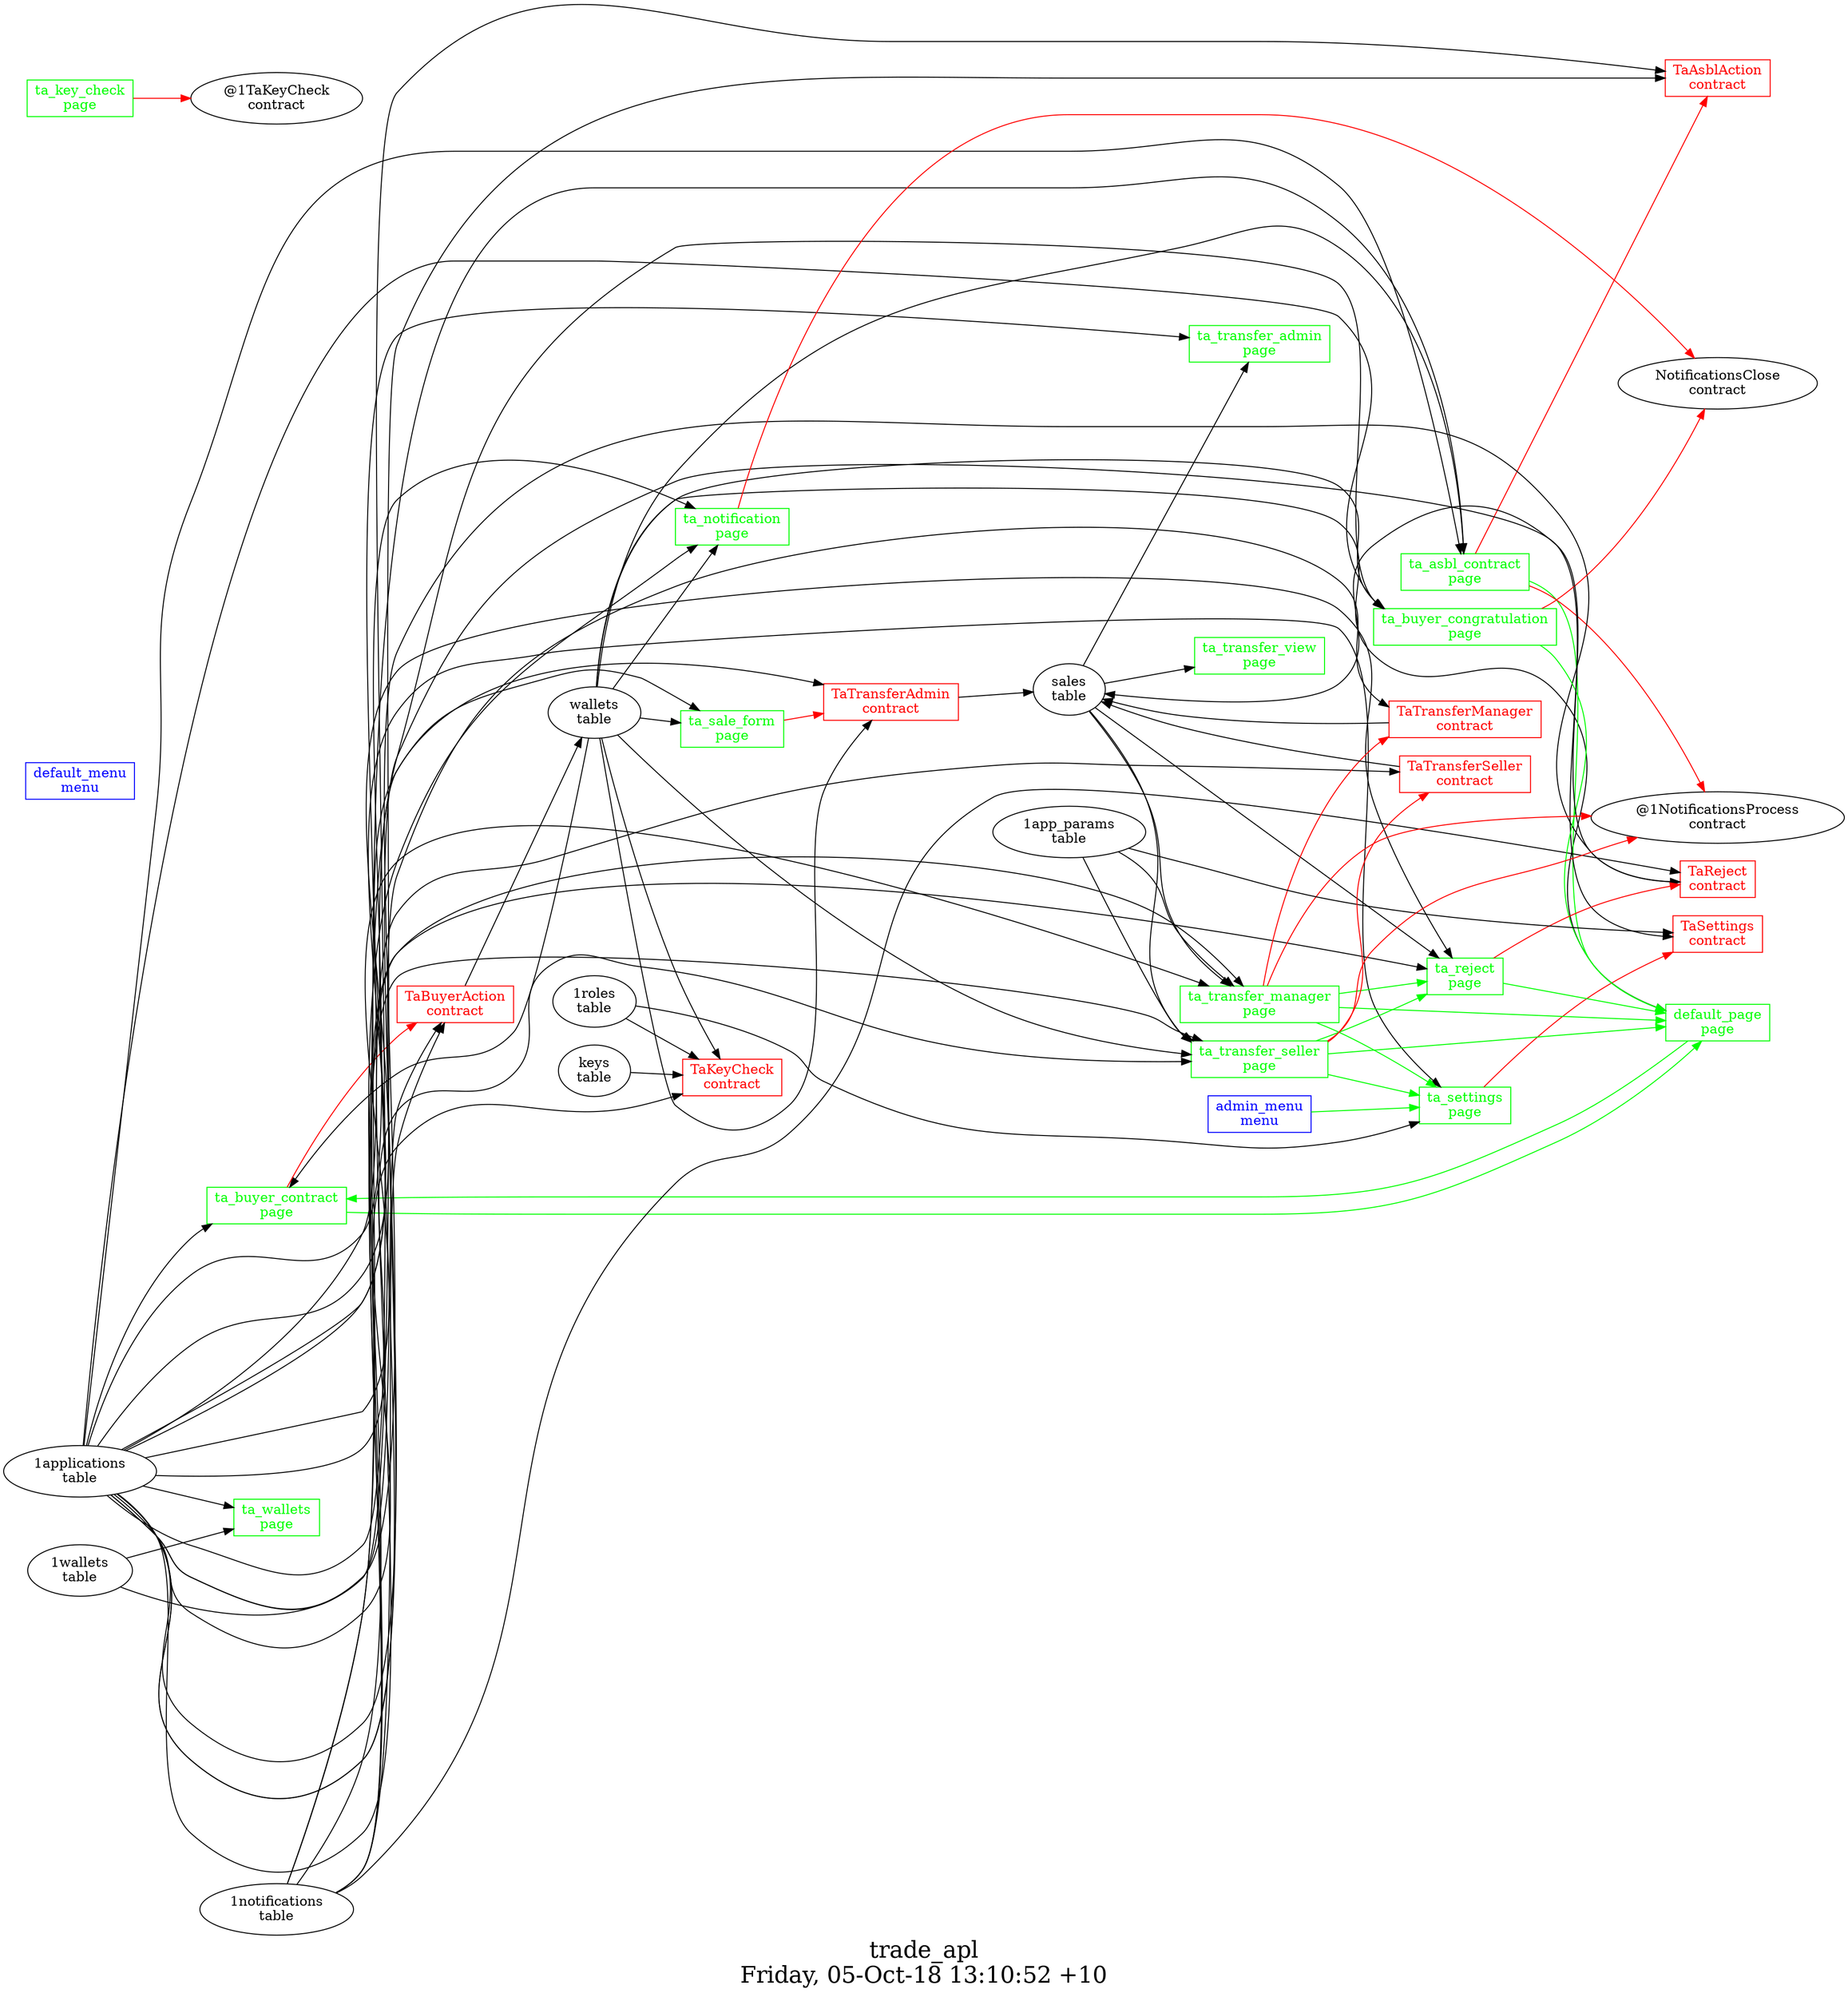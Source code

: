 digraph G {
fontsize="24";
label="trade_apl\nFriday, 05-Oct-18 13:10:52 +10";
nojustify=true;
ordering=out;
rankdir=LR;
size="30";
"admin_menu\nmenu" -> "ta_settings\npage"  [ color=green ]
"admin_menu\nmenu" [color=blue, fontcolor=blue, group=menus, shape=record];
"default_menu\nmenu" [color=blue, fontcolor=blue, group=menus, shape=record];
"wallets\ntable" -> "default_page\npage"
"default_page\npage" -> "ta_buyer_contract\npage"  [ color=green ]
"default_page\npage" [color=green, fontcolor=green, group=pages, shape=record];
"ta_asbl_contract\npage" -> "TaAsblAction\ncontract"  [ color=red ]
"ta_asbl_contract\npage" -> "@1NotificationsProcess\ncontract"  [ color=red ]
"1applications\ntable" -> "ta_asbl_contract\npage"
"1notifications\ntable" -> "ta_asbl_contract\npage"
"wallets\ntable" -> "ta_asbl_contract\npage"
"ta_asbl_contract\npage" -> "default_page\npage"  [ color=green ]
"ta_asbl_contract\npage" [color=green, fontcolor=green, group=pages, shape=record];
"ta_buyer_congratulation\npage" -> "NotificationsClose\ncontract"  [ color=red ]
"1applications\ntable" -> "ta_buyer_congratulation\npage"
"1notifications\ntable" -> "ta_buyer_congratulation\npage"
"wallets\ntable" -> "ta_buyer_congratulation\npage"
"ta_buyer_congratulation\npage" -> "default_page\npage"  [ color=green ]
"ta_buyer_congratulation\npage" [color=green, fontcolor=green, group=pages, shape=record];
"ta_buyer_contract\npage" -> "TaBuyerAction\ncontract"  [ color=red ]
"1applications\ntable" -> "ta_buyer_contract\npage"
"wallets\ntable" -> "ta_buyer_contract\npage"
"ta_buyer_contract\npage" -> "default_page\npage"  [ color=green ]
"ta_buyer_contract\npage" [color=green, fontcolor=green, group=pages, shape=record];
"ta_key_check\npage" -> "@1TaKeyCheck\ncontract"  [ color=red ]
"ta_key_check\npage" [color=green, fontcolor=green, group=pages, shape=record];
"ta_notification\npage" -> "NotificationsClose\ncontract"  [ color=red ]
"1applications\ntable" -> "ta_notification\npage"
"1notifications\ntable" -> "ta_notification\npage"
"wallets\ntable" -> "ta_notification\npage"
"ta_notification\npage" [color=green, fontcolor=green, group=pages, shape=record];
"ta_reject\npage" -> "TaReject\ncontract"  [ color=red ]
"1applications\ntable" -> "ta_reject\npage"
"1notifications\ntable" -> "ta_reject\npage"
"sales\ntable" -> "ta_reject\npage"
"ta_reject\npage" -> "default_page\npage"  [ color=green ]
"ta_reject\npage" [color=green, fontcolor=green, group=pages, shape=record];
"ta_sale_form\npage" -> "TaTransferAdmin\ncontract"  [ color=red ]
"1applications\ntable" -> "ta_sale_form\npage"
"wallets\ntable" -> "ta_sale_form\npage"
"ta_sale_form\npage" [color=green, fontcolor=green, group=pages, shape=record];
"ta_settings\npage" -> "TaSettings\ncontract"  [ color=red ]
"1applications\ntable" -> "ta_settings\npage"
"1roles\ntable" -> "ta_settings\npage"
"ta_settings\npage" [color=green, fontcolor=green, group=pages, shape=record];
"1applications\ntable" -> "ta_transfer_admin\npage"
"sales\ntable" -> "ta_transfer_admin\npage"
"ta_transfer_admin\npage" [color=green, fontcolor=green, group=pages, shape=record];
"ta_transfer_manager\npage" -> "TaTransferManager\ncontract"  [ color=red ]
"ta_transfer_manager\npage" -> "@1NotificationsProcess\ncontract"  [ color=red ]
"1applications\ntable" -> "ta_transfer_manager\npage"
"1notifications\ntable" -> "ta_transfer_manager\npage"
"sales\ntable" -> "ta_transfer_manager\npage"
"1app_params\ntable" -> "ta_transfer_manager\npage"
"ta_transfer_manager\npage" -> "ta_reject\npage"  [ color=green ]
"ta_transfer_manager\npage" -> "default_page\npage"  [ color=green ]
"ta_transfer_manager\npage" -> "ta_settings\npage"  [ color=green ]
"ta_transfer_manager\npage" [color=green, fontcolor=green, group=pages, shape=record];
"ta_transfer_seller\npage" -> "TaTransferSeller\ncontract"  [ color=red ]
"ta_transfer_seller\npage" -> "@1NotificationsProcess\ncontract"  [ color=red ]
"1applications\ntable" -> "ta_transfer_seller\npage"
"1notifications\ntable" -> "ta_transfer_seller\npage"
"sales\ntable" -> "ta_transfer_seller\npage"
"wallets\ntable" -> "ta_transfer_seller\npage"
"1app_params\ntable" -> "ta_transfer_seller\npage"
"ta_transfer_seller\npage" -> "ta_reject\npage"  [ color=green ]
"ta_transfer_seller\npage" -> "default_page\npage"  [ color=green ]
"ta_transfer_seller\npage" -> "ta_settings\npage"  [ color=green ]
"ta_transfer_seller\npage" [color=green, fontcolor=green, group=pages, shape=record];
"sales\ntable" -> "ta_transfer_view\npage"
"ta_transfer_view\npage" [color=green, fontcolor=green, group=pages, shape=record];
"1applications\ntable" -> "ta_wallets\npage"
"1wallets\ntable" -> "ta_wallets\npage"
"ta_wallets\npage" [color=green, fontcolor=green, group=pages, shape=record];
"1applications\ntable" -> "TaAsblAction\ncontract"
"1wallets\ntable" -> "TaAsblAction\ncontract"
"TaAsblAction\ncontract" [color=red, fontcolor=red, group=contracts, shape=record];
"TaBuyerAction\ncontract" -> "wallets\ntable"  [ color="" ]
"1applications\ntable" -> "TaBuyerAction\ncontract"
"1notifications\ntable" -> "TaBuyerAction\ncontract"
"TaBuyerAction\ncontract" [color=red, fontcolor=red, group=contracts, shape=record];
"wallets\ntable" -> "TaKeyCheck\ncontract"
"keys\ntable" -> "TaKeyCheck\ncontract"
"1applications\ntable" -> "TaKeyCheck\ncontract"
"1roles\ntable" -> "TaKeyCheck\ncontract"
"TaKeyCheck\ncontract" [color=red, fontcolor=red, group=contracts, shape=record];
"TaReject\ncontract" -> "sales\ntable"  [ color="" ]
"1applications\ntable" -> "TaReject\ncontract"
"1notifications\ntable" -> "TaReject\ncontract"
"TaReject\ncontract" [color=red, fontcolor=red, group=contracts, shape=record];
"1applications\ntable" -> "TaSettings\ncontract"
"1app_params\ntable" -> "TaSettings\ncontract"
"TaSettings\ncontract" [color=red, fontcolor=red, group=contracts, shape=record];
"TaTransferAdmin\ncontract" -> "sales\ntable"  [ color="" ]
"1applications\ntable" -> "TaTransferAdmin\ncontract"
"wallets\ntable" -> "TaTransferAdmin\ncontract"
"TaTransferAdmin\ncontract" [color=red, fontcolor=red, group=contracts, shape=record];
"TaTransferManager\ncontract" -> "sales\ntable"  [ color="" ]
"1applications\ntable" -> "TaTransferManager\ncontract"
"TaTransferManager\ncontract" [color=red, fontcolor=red, group=contracts, shape=record];
"TaTransferSeller\ncontract" -> "sales\ntable"  [ color="" ]
"1applications\ntable" -> "TaTransferSeller\ncontract"
"TaTransferSeller\ncontract" [color=red, fontcolor=red, group=contracts, shape=record];
"sales\ntable" [color="", fontcolor="", group=tables, shape=""];
"wallets\ntable" [color="", fontcolor="", group=tables, shape=""];
}
